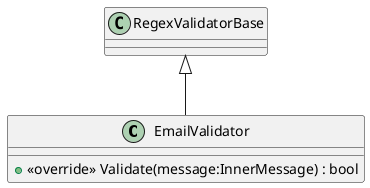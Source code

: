 @startuml
class EmailValidator {
    + <<override>> Validate(message:InnerMessage) : bool
}
RegexValidatorBase <|-- EmailValidator
@enduml
